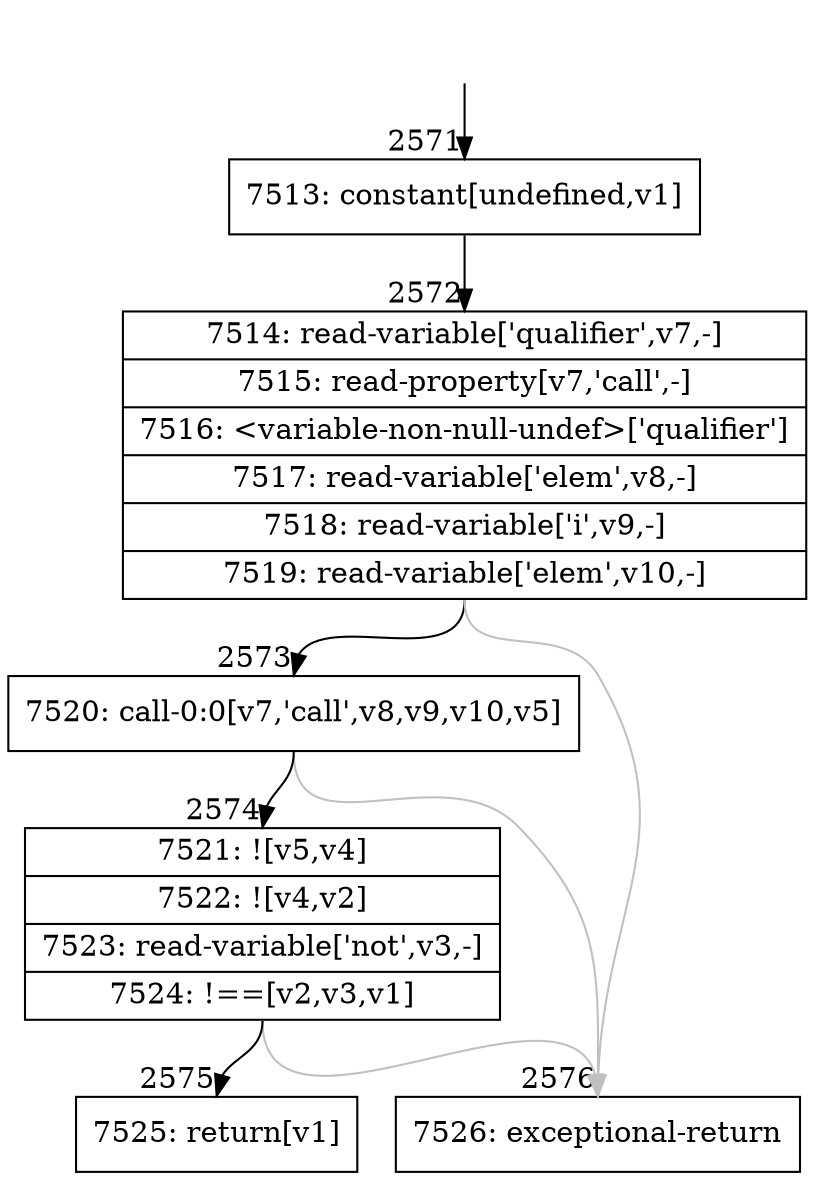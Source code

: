 digraph {
rankdir="TD"
BB_entry165[shape=none,label=""];
BB_entry165 -> BB2571 [tailport=s, headport=n, headlabel="    2571"]
BB2571 [shape=record label="{7513: constant[undefined,v1]}" ] 
BB2571 -> BB2572 [tailport=s, headport=n, headlabel="      2572"]
BB2572 [shape=record label="{7514: read-variable['qualifier',v7,-]|7515: read-property[v7,'call',-]|7516: \<variable-non-null-undef\>['qualifier']|7517: read-variable['elem',v8,-]|7518: read-variable['i',v9,-]|7519: read-variable['elem',v10,-]}" ] 
BB2572 -> BB2573 [tailport=s, headport=n, headlabel="      2573"]
BB2572 -> BB2576 [tailport=s, headport=n, color=gray, headlabel="      2576"]
BB2573 [shape=record label="{7520: call-0:0[v7,'call',v8,v9,v10,v5]}" ] 
BB2573 -> BB2574 [tailport=s, headport=n, headlabel="      2574"]
BB2573 -> BB2576 [tailport=s, headport=n, color=gray]
BB2574 [shape=record label="{7521: ![v5,v4]|7522: ![v4,v2]|7523: read-variable['not',v3,-]|7524: !==[v2,v3,v1]}" ] 
BB2574 -> BB2575 [tailport=s, headport=n, headlabel="      2575"]
BB2574 -> BB2576 [tailport=s, headport=n, color=gray]
BB2575 [shape=record label="{7525: return[v1]}" ] 
BB2576 [shape=record label="{7526: exceptional-return}" ] 
}
